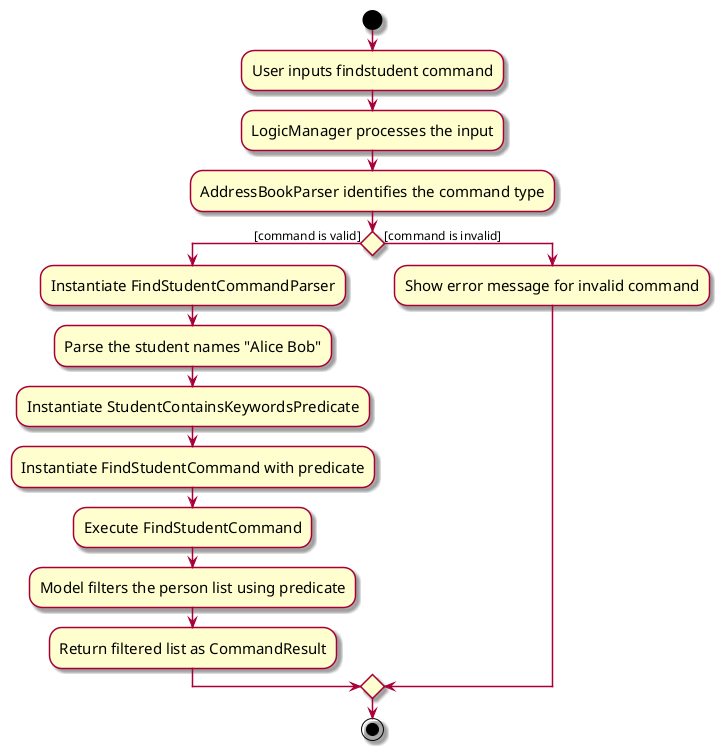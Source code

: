 @startuml
skin rose
skinparam ActivityFontSize 15
skinparam ArrowFontSize 12

start

:User inputs findstudent command;

:LogicManager processes the input;

:AddressBookParser identifies the command type;

if () then ([command is valid])
    :Instantiate FindStudentCommandParser;
    :Parse the student names "Alice Bob";
    :Instantiate StudentContainsKeywordsPredicate;
    :Instantiate FindStudentCommand with predicate;
    :Execute FindStudentCommand;
    :Model filters the person list using predicate;
    :Return filtered list as CommandResult;
else ([command is invalid])
    :Show error message for invalid command;
endif

stop

@enduml

